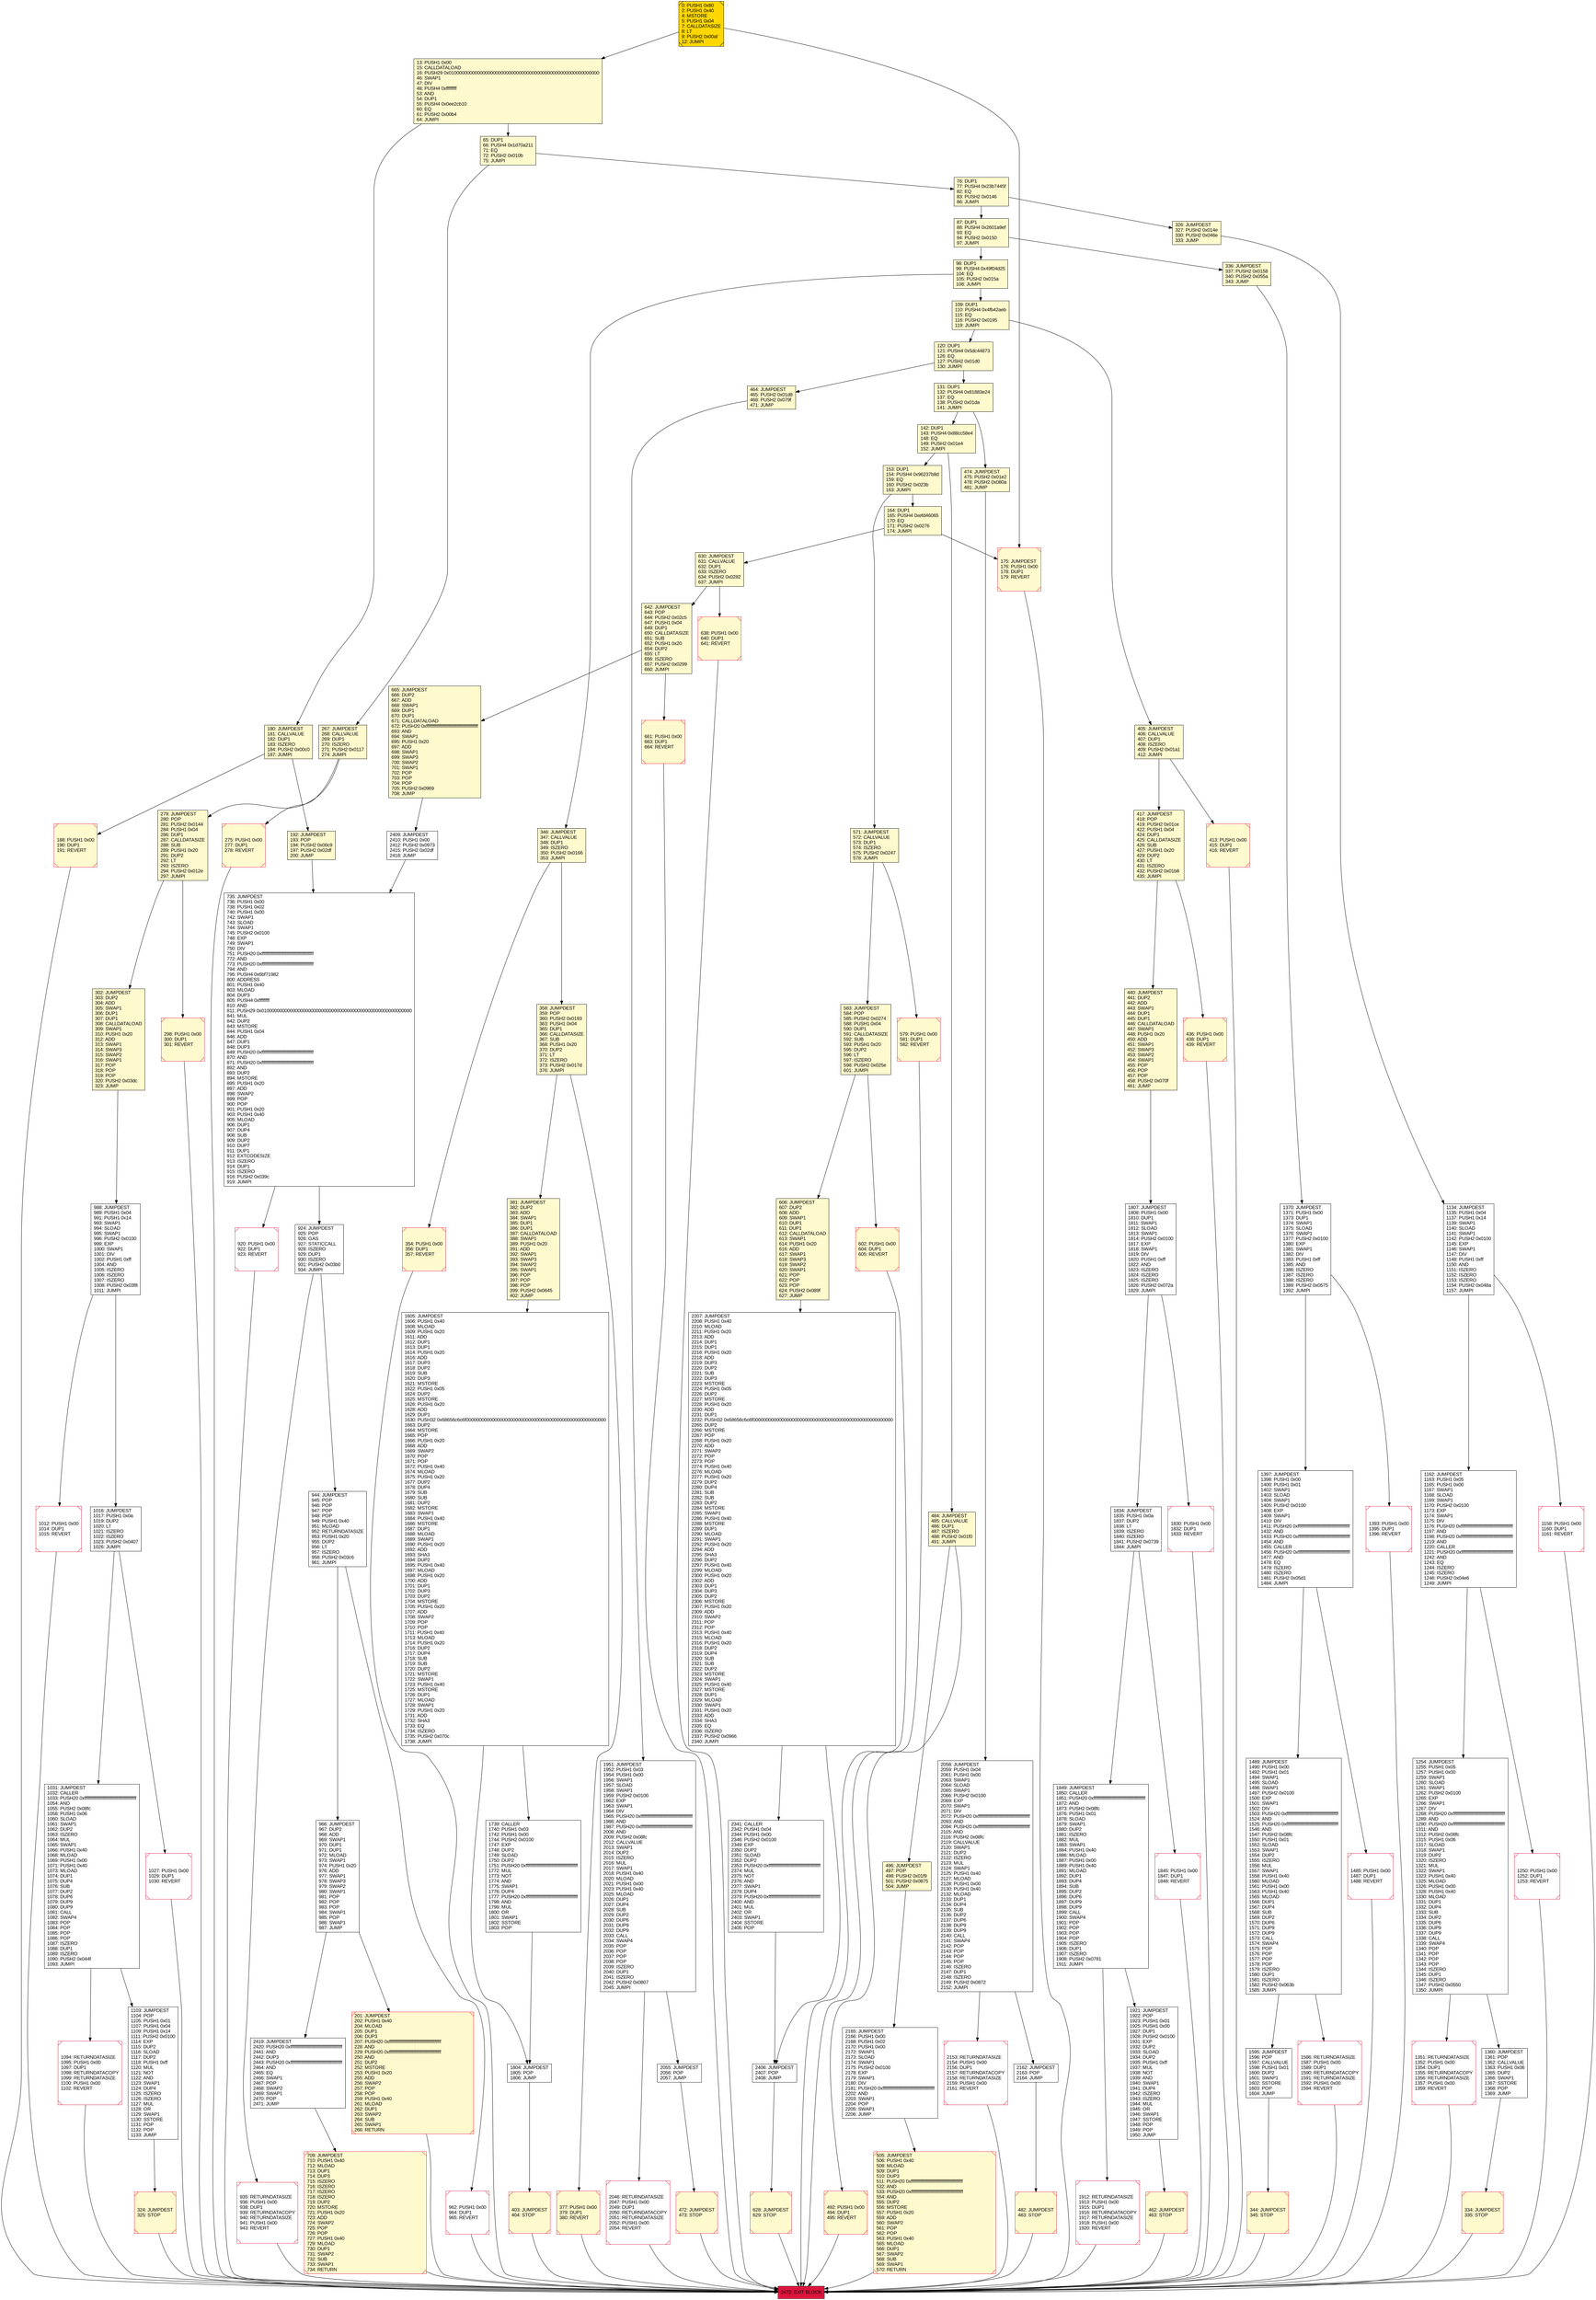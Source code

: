 digraph G {
bgcolor=transparent rankdir=UD;
node [shape=box style=filled color=black fillcolor=white fontname=arial fontcolor=black];
1849 [label="1849: JUMPDEST\l1850: CALLER\l1851: PUSH20 0xffffffffffffffffffffffffffffffffffffffff\l1872: AND\l1873: PUSH2 0x08fc\l1876: PUSH1 0x01\l1878: SLOAD\l1879: SWAP1\l1880: DUP2\l1881: ISZERO\l1882: MUL\l1883: SWAP1\l1884: PUSH1 0x40\l1886: MLOAD\l1887: PUSH1 0x00\l1889: PUSH1 0x40\l1891: MLOAD\l1892: DUP1\l1893: DUP4\l1894: SUB\l1895: DUP2\l1896: DUP6\l1897: DUP9\l1898: DUP9\l1899: CALL\l1900: SWAP4\l1901: POP\l1902: POP\l1903: POP\l1904: POP\l1905: ISZERO\l1906: DUP1\l1907: ISZERO\l1908: PUSH2 0x0781\l1911: JUMPI\l" ];
484 [label="484: JUMPDEST\l485: CALLVALUE\l486: DUP1\l487: ISZERO\l488: PUSH2 0x01f0\l491: JUMPI\l" fillcolor=lemonchiffon ];
403 [label="403: JUMPDEST\l404: STOP\l" fillcolor=lemonchiffon shape=Msquare color=crimson ];
346 [label="346: JUMPDEST\l347: CALLVALUE\l348: DUP1\l349: ISZERO\l350: PUSH2 0x0166\l353: JUMPI\l" fillcolor=lemonchiffon ];
0 [label="0: PUSH1 0x80\l2: PUSH1 0x40\l4: MSTORE\l5: PUSH1 0x04\l7: CALLDATASIZE\l8: LT\l9: PUSH2 0x00af\l12: JUMPI\l" fillcolor=lemonchiffon shape=Msquare fillcolor=gold ];
944 [label="944: JUMPDEST\l945: POP\l946: POP\l947: POP\l948: POP\l949: PUSH1 0x40\l951: MLOAD\l952: RETURNDATASIZE\l953: PUSH1 0x20\l955: DUP2\l956: LT\l957: ISZERO\l958: PUSH2 0x03c6\l961: JUMPI\l" ];
436 [label="436: PUSH1 0x00\l438: DUP1\l439: REVERT\l" fillcolor=lemonchiffon shape=Msquare color=crimson ];
120 [label="120: DUP1\l121: PUSH4 0x5dc44873\l126: EQ\l127: PUSH2 0x01d0\l130: JUMPI\l" fillcolor=lemonchiffon ];
1807 [label="1807: JUMPDEST\l1808: PUSH1 0x00\l1810: DUP1\l1811: SWAP1\l1812: SLOAD\l1813: SWAP1\l1814: PUSH2 0x0100\l1817: EXP\l1818: SWAP1\l1819: DIV\l1820: PUSH1 0xff\l1822: AND\l1823: ISZERO\l1824: ISZERO\l1825: ISZERO\l1826: PUSH2 0x072a\l1829: JUMPI\l" ];
188 [label="188: PUSH1 0x00\l190: DUP1\l191: REVERT\l" fillcolor=lemonchiffon shape=Msquare color=crimson ];
109 [label="109: DUP1\l110: PUSH4 0x4fb42aeb\l115: EQ\l116: PUSH2 0x0195\l119: JUMPI\l" fillcolor=lemonchiffon ];
2055 [label="2055: JUMPDEST\l2056: POP\l2057: JUMP\l" ];
1951 [label="1951: JUMPDEST\l1952: PUSH1 0x03\l1954: PUSH1 0x00\l1956: SWAP1\l1957: SLOAD\l1958: SWAP1\l1959: PUSH2 0x0100\l1962: EXP\l1963: SWAP1\l1964: DIV\l1965: PUSH20 0xffffffffffffffffffffffffffffffffffffffff\l1986: AND\l1987: PUSH20 0xffffffffffffffffffffffffffffffffffffffff\l2008: AND\l2009: PUSH2 0x08fc\l2012: CALLVALUE\l2013: SWAP1\l2014: DUP2\l2015: ISZERO\l2016: MUL\l2017: SWAP1\l2018: PUSH1 0x40\l2020: MLOAD\l2021: PUSH1 0x00\l2023: PUSH1 0x40\l2025: MLOAD\l2026: DUP1\l2027: DUP4\l2028: SUB\l2029: DUP2\l2030: DUP6\l2031: DUP9\l2032: DUP9\l2033: CALL\l2034: SWAP4\l2035: POP\l2036: POP\l2037: POP\l2038: POP\l2039: ISZERO\l2040: DUP1\l2041: ISZERO\l2042: PUSH2 0x0807\l2045: JUMPI\l" ];
2165 [label="2165: JUMPDEST\l2166: PUSH1 0x00\l2168: PUSH1 0x02\l2170: PUSH1 0x00\l2172: SWAP1\l2173: SLOAD\l2174: SWAP1\l2175: PUSH2 0x0100\l2178: EXP\l2179: SWAP1\l2180: DIV\l2181: PUSH20 0xffffffffffffffffffffffffffffffffffffffff\l2202: AND\l2203: SWAP1\l2204: POP\l2205: SWAP1\l2206: JUMP\l" ];
1489 [label="1489: JUMPDEST\l1490: PUSH1 0x00\l1492: PUSH1 0x01\l1494: SWAP1\l1495: SLOAD\l1496: SWAP1\l1497: PUSH2 0x0100\l1500: EXP\l1501: SWAP1\l1502: DIV\l1503: PUSH20 0xffffffffffffffffffffffffffffffffffffffff\l1524: AND\l1525: PUSH20 0xffffffffffffffffffffffffffffffffffffffff\l1546: AND\l1547: PUSH2 0x08fc\l1550: PUSH1 0x01\l1552: SLOAD\l1553: SWAP1\l1554: DUP2\l1555: ISZERO\l1556: MUL\l1557: SWAP1\l1558: PUSH1 0x40\l1560: MLOAD\l1561: PUSH1 0x00\l1563: PUSH1 0x40\l1565: MLOAD\l1566: DUP1\l1567: DUP4\l1568: SUB\l1569: DUP2\l1570: DUP6\l1571: DUP9\l1572: DUP9\l1573: CALL\l1574: SWAP4\l1575: POP\l1576: POP\l1577: POP\l1578: POP\l1579: ISZERO\l1580: DUP1\l1581: ISZERO\l1582: PUSH2 0x063b\l1585: JUMPI\l" ];
583 [label="583: JUMPDEST\l584: POP\l585: PUSH2 0x0274\l588: PUSH1 0x04\l590: DUP1\l591: CALLDATASIZE\l592: SUB\l593: PUSH1 0x20\l595: DUP2\l596: LT\l597: ISZERO\l598: PUSH2 0x025e\l601: JUMPI\l" fillcolor=lemonchiffon ];
1158 [label="1158: PUSH1 0x00\l1160: DUP1\l1161: REVERT\l" shape=Msquare color=crimson ];
1586 [label="1586: RETURNDATASIZE\l1587: PUSH1 0x00\l1589: DUP1\l1590: RETURNDATACOPY\l1591: RETURNDATASIZE\l1592: PUSH1 0x00\l1594: REVERT\l" shape=Msquare color=crimson ];
1739 [label="1739: CALLER\l1740: PUSH1 0x03\l1742: PUSH1 0x00\l1744: PUSH2 0x0100\l1747: EXP\l1748: DUP2\l1749: SLOAD\l1750: DUP2\l1751: PUSH20 0xffffffffffffffffffffffffffffffffffffffff\l1772: MUL\l1773: NOT\l1774: AND\l1775: SWAP1\l1776: DUP4\l1777: PUSH20 0xffffffffffffffffffffffffffffffffffffffff\l1798: AND\l1799: MUL\l1800: OR\l1801: SWAP1\l1802: SSTORE\l1803: POP\l" ];
1804 [label="1804: JUMPDEST\l1805: POP\l1806: JUMP\l" ];
1031 [label="1031: JUMPDEST\l1032: CALLER\l1033: PUSH20 0xffffffffffffffffffffffffffffffffffffffff\l1054: AND\l1055: PUSH2 0x08fc\l1058: PUSH1 0x06\l1060: SLOAD\l1061: SWAP1\l1062: DUP2\l1063: ISZERO\l1064: MUL\l1065: SWAP1\l1066: PUSH1 0x40\l1068: MLOAD\l1069: PUSH1 0x00\l1071: PUSH1 0x40\l1073: MLOAD\l1074: DUP1\l1075: DUP4\l1076: SUB\l1077: DUP2\l1078: DUP6\l1079: DUP9\l1080: DUP9\l1081: CALL\l1082: SWAP4\l1083: POP\l1084: POP\l1085: POP\l1086: POP\l1087: ISZERO\l1088: DUP1\l1089: ISZERO\l1090: PUSH2 0x044f\l1093: JUMPI\l" ];
2207 [label="2207: JUMPDEST\l2208: PUSH1 0x40\l2210: MLOAD\l2211: PUSH1 0x20\l2213: ADD\l2214: DUP1\l2215: DUP1\l2216: PUSH1 0x20\l2218: ADD\l2219: DUP3\l2220: DUP2\l2221: SUB\l2222: DUP3\l2223: MSTORE\l2224: PUSH1 0x05\l2226: DUP2\l2227: MSTORE\l2228: PUSH1 0x20\l2230: ADD\l2231: DUP1\l2232: PUSH32 0x68656c6c6f000000000000000000000000000000000000000000000000000000\l2265: DUP2\l2266: MSTORE\l2267: POP\l2268: PUSH1 0x20\l2270: ADD\l2271: SWAP2\l2272: POP\l2273: POP\l2274: PUSH1 0x40\l2276: MLOAD\l2277: PUSH1 0x20\l2279: DUP2\l2280: DUP4\l2281: SUB\l2282: SUB\l2283: DUP2\l2284: MSTORE\l2285: SWAP1\l2286: PUSH1 0x40\l2288: MSTORE\l2289: DUP1\l2290: MLOAD\l2291: SWAP1\l2292: PUSH1 0x20\l2294: ADD\l2295: SHA3\l2296: DUP2\l2297: PUSH1 0x40\l2299: MLOAD\l2300: PUSH1 0x20\l2302: ADD\l2303: DUP1\l2304: DUP3\l2305: DUP2\l2306: MSTORE\l2307: PUSH1 0x20\l2309: ADD\l2310: SWAP2\l2311: POP\l2312: POP\l2313: PUSH1 0x40\l2315: MLOAD\l2316: PUSH1 0x20\l2318: DUP2\l2319: DUP4\l2320: SUB\l2321: SUB\l2322: DUP2\l2323: MSTORE\l2324: SWAP1\l2325: PUSH1 0x40\l2327: MSTORE\l2328: DUP1\l2329: MLOAD\l2330: SWAP1\l2331: PUSH1 0x20\l2333: ADD\l2334: SHA3\l2335: EQ\l2336: ISZERO\l2337: PUSH2 0x0966\l2340: JUMPI\l" ];
279 [label="279: JUMPDEST\l280: POP\l281: PUSH2 0x0144\l284: PUSH1 0x04\l286: DUP1\l287: CALLDATASIZE\l288: SUB\l289: PUSH1 0x20\l291: DUP2\l292: LT\l293: ISZERO\l294: PUSH2 0x012e\l297: JUMPI\l" fillcolor=lemonchiffon ];
326 [label="326: JUMPDEST\l327: PUSH2 0x014e\l330: PUSH2 0x046e\l333: JUMP\l" fillcolor=lemonchiffon ];
661 [label="661: PUSH1 0x00\l663: DUP1\l664: REVERT\l" fillcolor=lemonchiffon shape=Msquare color=crimson ];
440 [label="440: JUMPDEST\l441: DUP2\l442: ADD\l443: SWAP1\l444: DUP1\l445: DUP1\l446: CALLDATALOAD\l447: SWAP1\l448: PUSH1 0x20\l450: ADD\l451: SWAP1\l452: SWAP3\l453: SWAP2\l454: SWAP1\l455: POP\l456: POP\l457: POP\l458: PUSH2 0x070f\l461: JUMP\l" fillcolor=lemonchiffon ];
920 [label="920: PUSH1 0x00\l922: DUP1\l923: REVERT\l" shape=Msquare color=crimson ];
413 [label="413: PUSH1 0x00\l415: DUP1\l416: REVERT\l" fillcolor=lemonchiffon shape=Msquare color=crimson ];
966 [label="966: JUMPDEST\l967: DUP2\l968: ADD\l969: SWAP1\l970: DUP1\l971: DUP1\l972: MLOAD\l973: SWAP1\l974: PUSH1 0x20\l976: ADD\l977: SWAP1\l978: SWAP3\l979: SWAP2\l980: SWAP1\l981: POP\l982: POP\l983: POP\l984: SWAP1\l985: POP\l986: SWAP1\l987: JUMP\l" ];
2406 [label="2406: JUMPDEST\l2407: POP\l2408: JUMP\l" ];
405 [label="405: JUMPDEST\l406: CALLVALUE\l407: DUP1\l408: ISZERO\l409: PUSH2 0x01a1\l412: JUMPI\l" fillcolor=lemonchiffon ];
1250 [label="1250: PUSH1 0x00\l1252: DUP1\l1253: REVERT\l" shape=Msquare color=crimson ];
472 [label="472: JUMPDEST\l473: STOP\l" fillcolor=lemonchiffon shape=Msquare color=crimson ];
492 [label="492: PUSH1 0x00\l494: DUP1\l495: REVERT\l" fillcolor=lemonchiffon shape=Msquare color=crimson ];
1016 [label="1016: JUMPDEST\l1017: PUSH1 0x0a\l1019: DUP2\l1020: LT\l1021: ISZERO\l1022: ISZERO\l1023: PUSH2 0x0407\l1026: JUMPI\l" ];
1012 [label="1012: PUSH1 0x00\l1014: DUP1\l1015: REVERT\l" shape=Msquare color=crimson ];
2162 [label="2162: JUMPDEST\l2163: POP\l2164: JUMP\l" ];
462 [label="462: JUMPDEST\l463: STOP\l" fillcolor=lemonchiffon shape=Msquare color=crimson ];
1351 [label="1351: RETURNDATASIZE\l1352: PUSH1 0x00\l1354: DUP1\l1355: RETURNDATACOPY\l1356: RETURNDATASIZE\l1357: PUSH1 0x00\l1359: REVERT\l" shape=Msquare color=crimson ];
1094 [label="1094: RETURNDATASIZE\l1095: PUSH1 0x00\l1097: DUP1\l1098: RETURNDATACOPY\l1099: RETURNDATASIZE\l1100: PUSH1 0x00\l1102: REVERT\l" shape=Msquare color=crimson ];
142 [label="142: DUP1\l143: PUSH4 0x88cc58e4\l148: EQ\l149: PUSH2 0x01e4\l152: JUMPI\l" fillcolor=lemonchiffon ];
496 [label="496: JUMPDEST\l497: POP\l498: PUSH2 0x01f9\l501: PUSH2 0x0875\l504: JUMP\l" fillcolor=lemonchiffon ];
962 [label="962: PUSH1 0x00\l964: DUP1\l965: REVERT\l" shape=Msquare color=crimson ];
1912 [label="1912: RETURNDATASIZE\l1913: PUSH1 0x00\l1915: DUP1\l1916: RETURNDATACOPY\l1917: RETURNDATASIZE\l1918: PUSH1 0x00\l1920: REVERT\l" shape=Msquare color=crimson ];
164 [label="164: DUP1\l165: PUSH4 0xefd46065\l170: EQ\l171: PUSH2 0x0276\l174: JUMPI\l" fillcolor=lemonchiffon ];
1834 [label="1834: JUMPDEST\l1835: PUSH1 0x0a\l1837: DUP2\l1838: LT\l1839: ISZERO\l1840: ISZERO\l1841: PUSH2 0x0739\l1844: JUMPI\l" ];
1485 [label="1485: PUSH1 0x00\l1487: DUP1\l1488: REVERT\l" shape=Msquare color=crimson ];
1134 [label="1134: JUMPDEST\l1135: PUSH1 0x04\l1137: PUSH1 0x14\l1139: SWAP1\l1140: SLOAD\l1141: SWAP1\l1142: PUSH2 0x0100\l1145: EXP\l1146: SWAP1\l1147: DIV\l1148: PUSH1 0xff\l1150: AND\l1151: ISZERO\l1152: ISZERO\l1153: ISZERO\l1154: PUSH2 0x048a\l1157: JUMPI\l" ];
474 [label="474: JUMPDEST\l475: PUSH2 0x01e2\l478: PUSH2 0x080a\l481: JUMP\l" fillcolor=lemonchiffon ];
2153 [label="2153: RETURNDATASIZE\l2154: PUSH1 0x00\l2156: DUP1\l2157: RETURNDATACOPY\l2158: RETURNDATASIZE\l2159: PUSH1 0x00\l2161: REVERT\l" shape=Msquare color=crimson ];
482 [label="482: JUMPDEST\l483: STOP\l" fillcolor=lemonchiffon shape=Msquare color=crimson ];
2341 [label="2341: CALLER\l2342: PUSH1 0x04\l2344: PUSH1 0x00\l2346: PUSH2 0x0100\l2349: EXP\l2350: DUP2\l2351: SLOAD\l2352: DUP2\l2353: PUSH20 0xffffffffffffffffffffffffffffffffffffffff\l2374: MUL\l2375: NOT\l2376: AND\l2377: SWAP1\l2378: DUP4\l2379: PUSH20 0xffffffffffffffffffffffffffffffffffffffff\l2400: AND\l2401: MUL\l2402: OR\l2403: SWAP1\l2404: SSTORE\l2405: POP\l" ];
267 [label="267: JUMPDEST\l268: CALLVALUE\l269: DUP1\l270: ISZERO\l271: PUSH2 0x0117\l274: JUMPI\l" fillcolor=lemonchiffon ];
988 [label="988: JUMPDEST\l989: PUSH1 0x04\l991: PUSH1 0x14\l993: SWAP1\l994: SLOAD\l995: SWAP1\l996: PUSH2 0x0100\l999: EXP\l1000: SWAP1\l1001: DIV\l1002: PUSH1 0xff\l1004: AND\l1005: ISZERO\l1006: ISZERO\l1007: ISZERO\l1008: PUSH2 0x03f8\l1011: JUMPI\l" ];
336 [label="336: JUMPDEST\l337: PUSH2 0x0158\l340: PUSH2 0x055a\l343: JUMP\l" fillcolor=lemonchiffon ];
1830 [label="1830: PUSH1 0x00\l1832: DUP1\l1833: REVERT\l" shape=Msquare color=crimson ];
298 [label="298: PUSH1 0x00\l300: DUP1\l301: REVERT\l" fillcolor=lemonchiffon shape=Msquare color=crimson ];
76 [label="76: DUP1\l77: PUSH4 0x23b7445f\l82: EQ\l83: PUSH2 0x0146\l86: JUMPI\l" fillcolor=lemonchiffon ];
153 [label="153: DUP1\l154: PUSH4 0x96237b8d\l159: EQ\l160: PUSH2 0x023b\l163: JUMPI\l" fillcolor=lemonchiffon ];
1370 [label="1370: JUMPDEST\l1371: PUSH1 0x00\l1373: DUP1\l1374: SWAP1\l1375: SLOAD\l1376: SWAP1\l1377: PUSH2 0x0100\l1380: EXP\l1381: SWAP1\l1382: DIV\l1383: PUSH1 0xff\l1385: AND\l1386: ISZERO\l1387: ISZERO\l1388: ISZERO\l1389: PUSH2 0x0575\l1392: JUMPI\l" ];
571 [label="571: JUMPDEST\l572: CALLVALUE\l573: DUP1\l574: ISZERO\l575: PUSH2 0x0247\l578: JUMPI\l" fillcolor=lemonchiffon ];
1845 [label="1845: PUSH1 0x00\l1847: DUP1\l1848: REVERT\l" shape=Msquare color=crimson ];
381 [label="381: JUMPDEST\l382: DUP2\l383: ADD\l384: SWAP1\l385: DUP1\l386: DUP1\l387: CALLDATALOAD\l388: SWAP1\l389: PUSH1 0x20\l391: ADD\l392: SWAP1\l393: SWAP3\l394: SWAP2\l395: SWAP1\l396: POP\l397: POP\l398: POP\l399: PUSH2 0x0645\l402: JUMP\l" fillcolor=lemonchiffon ];
1360 [label="1360: JUMPDEST\l1361: POP\l1362: CALLVALUE\l1363: PUSH1 0x06\l1365: DUP2\l1366: SWAP1\l1367: SSTORE\l1368: POP\l1369: JUMP\l" ];
201 [label="201: JUMPDEST\l202: PUSH1 0x40\l204: MLOAD\l205: DUP1\l206: DUP3\l207: PUSH20 0xffffffffffffffffffffffffffffffffffffffff\l228: AND\l229: PUSH20 0xffffffffffffffffffffffffffffffffffffffff\l250: AND\l251: DUP2\l252: MSTORE\l253: PUSH1 0x20\l255: ADD\l256: SWAP2\l257: POP\l258: POP\l259: PUSH1 0x40\l261: MLOAD\l262: DUP1\l263: SWAP2\l264: SUB\l265: SWAP1\l266: RETURN\l" fillcolor=lemonchiffon shape=Msquare color=crimson ];
1162 [label="1162: JUMPDEST\l1163: PUSH1 0x05\l1165: PUSH1 0x00\l1167: SWAP1\l1168: SLOAD\l1169: SWAP1\l1170: PUSH2 0x0100\l1173: EXP\l1174: SWAP1\l1175: DIV\l1176: PUSH20 0xffffffffffffffffffffffffffffffffffffffff\l1197: AND\l1198: PUSH20 0xffffffffffffffffffffffffffffffffffffffff\l1219: AND\l1220: CALLER\l1221: PUSH20 0xffffffffffffffffffffffffffffffffffffffff\l1242: AND\l1243: EQ\l1244: ISZERO\l1245: ISZERO\l1246: PUSH2 0x04e6\l1249: JUMPI\l" ];
2058 [label="2058: JUMPDEST\l2059: PUSH1 0x04\l2061: PUSH1 0x00\l2063: SWAP1\l2064: SLOAD\l2065: SWAP1\l2066: PUSH2 0x0100\l2069: EXP\l2070: SWAP1\l2071: DIV\l2072: PUSH20 0xffffffffffffffffffffffffffffffffffffffff\l2093: AND\l2094: PUSH20 0xffffffffffffffffffffffffffffffffffffffff\l2115: AND\l2116: PUSH2 0x08fc\l2119: CALLVALUE\l2120: SWAP1\l2121: DUP2\l2122: ISZERO\l2123: MUL\l2124: SWAP1\l2125: PUSH1 0x40\l2127: MLOAD\l2128: PUSH1 0x00\l2130: PUSH1 0x40\l2132: MLOAD\l2133: DUP1\l2134: DUP4\l2135: SUB\l2136: DUP2\l2137: DUP6\l2138: DUP9\l2139: DUP9\l2140: CALL\l2141: SWAP4\l2142: POP\l2143: POP\l2144: POP\l2145: POP\l2146: ISZERO\l2147: DUP1\l2148: ISZERO\l2149: PUSH2 0x0872\l2152: JUMPI\l" ];
630 [label="630: JUMPDEST\l631: CALLVALUE\l632: DUP1\l633: ISZERO\l634: PUSH2 0x0282\l637: JUMPI\l" fillcolor=lemonchiffon ];
98 [label="98: DUP1\l99: PUSH4 0x49f04d25\l104: EQ\l105: PUSH2 0x015a\l108: JUMPI\l" fillcolor=lemonchiffon ];
1027 [label="1027: PUSH1 0x00\l1029: DUP1\l1030: REVERT\l" shape=Msquare color=crimson ];
606 [label="606: JUMPDEST\l607: DUP2\l608: ADD\l609: SWAP1\l610: DUP1\l611: DUP1\l612: CALLDATALOAD\l613: SWAP1\l614: PUSH1 0x20\l616: ADD\l617: SWAP1\l618: SWAP3\l619: SWAP2\l620: SWAP1\l621: POP\l622: POP\l623: POP\l624: PUSH2 0x089f\l627: JUMP\l" fillcolor=lemonchiffon ];
2419 [label="2419: JUMPDEST\l2420: PUSH20 0xffffffffffffffffffffffffffffffffffffffff\l2441: AND\l2442: DUP3\l2443: PUSH20 0xffffffffffffffffffffffffffffffffffffffff\l2464: AND\l2465: EQ\l2466: SWAP1\l2467: POP\l2468: SWAP2\l2469: SWAP1\l2470: POP\l2471: JUMP\l" ];
2472 [label="2472: EXIT BLOCK\l" fillcolor=crimson ];
175 [label="175: JUMPDEST\l176: PUSH1 0x00\l178: DUP1\l179: REVERT\l" fillcolor=lemonchiffon shape=Msquare color=crimson ];
505 [label="505: JUMPDEST\l506: PUSH1 0x40\l508: MLOAD\l509: DUP1\l510: DUP3\l511: PUSH20 0xffffffffffffffffffffffffffffffffffffffff\l532: AND\l533: PUSH20 0xffffffffffffffffffffffffffffffffffffffff\l554: AND\l555: DUP2\l556: MSTORE\l557: PUSH1 0x20\l559: ADD\l560: SWAP2\l561: POP\l562: POP\l563: PUSH1 0x40\l565: MLOAD\l566: DUP1\l567: SWAP2\l568: SUB\l569: SWAP1\l570: RETURN\l" fillcolor=lemonchiffon shape=Msquare color=crimson ];
275 [label="275: PUSH1 0x00\l277: DUP1\l278: REVERT\l" fillcolor=lemonchiffon shape=Msquare color=crimson ];
665 [label="665: JUMPDEST\l666: DUP2\l667: ADD\l668: SWAP1\l669: DUP1\l670: DUP1\l671: CALLDATALOAD\l672: PUSH20 0xffffffffffffffffffffffffffffffffffffffff\l693: AND\l694: SWAP1\l695: PUSH1 0x20\l697: ADD\l698: SWAP1\l699: SWAP3\l700: SWAP2\l701: SWAP1\l702: POP\l703: POP\l704: POP\l705: PUSH2 0x0969\l708: JUMP\l" fillcolor=lemonchiffon ];
464 [label="464: JUMPDEST\l465: PUSH2 0x01d8\l468: PUSH2 0x079f\l471: JUMP\l" fillcolor=lemonchiffon ];
935 [label="935: RETURNDATASIZE\l936: PUSH1 0x00\l938: DUP1\l939: RETURNDATACOPY\l940: RETURNDATASIZE\l941: PUSH1 0x00\l943: REVERT\l" shape=Msquare color=crimson ];
65 [label="65: DUP1\l66: PUSH4 0x1d70a211\l71: EQ\l72: PUSH2 0x010b\l75: JUMPI\l" fillcolor=lemonchiffon ];
354 [label="354: PUSH1 0x00\l356: DUP1\l357: REVERT\l" fillcolor=lemonchiffon shape=Msquare color=crimson ];
924 [label="924: JUMPDEST\l925: POP\l926: GAS\l927: STATICCALL\l928: ISZERO\l929: DUP1\l930: ISZERO\l931: PUSH2 0x03b0\l934: JUMPI\l" ];
302 [label="302: JUMPDEST\l303: DUP2\l304: ADD\l305: SWAP1\l306: DUP1\l307: DUP1\l308: CALLDATALOAD\l309: SWAP1\l310: PUSH1 0x20\l312: ADD\l313: SWAP1\l314: SWAP3\l315: SWAP2\l316: SWAP1\l317: POP\l318: POP\l319: POP\l320: PUSH2 0x03dc\l323: JUMP\l" fillcolor=lemonchiffon ];
1605 [label="1605: JUMPDEST\l1606: PUSH1 0x40\l1608: MLOAD\l1609: PUSH1 0x20\l1611: ADD\l1612: DUP1\l1613: DUP1\l1614: PUSH1 0x20\l1616: ADD\l1617: DUP3\l1618: DUP2\l1619: SUB\l1620: DUP3\l1621: MSTORE\l1622: PUSH1 0x05\l1624: DUP2\l1625: MSTORE\l1626: PUSH1 0x20\l1628: ADD\l1629: DUP1\l1630: PUSH32 0x68656c6c6f000000000000000000000000000000000000000000000000000000\l1663: DUP2\l1664: MSTORE\l1665: POP\l1666: PUSH1 0x20\l1668: ADD\l1669: SWAP2\l1670: POP\l1671: POP\l1672: PUSH1 0x40\l1674: MLOAD\l1675: PUSH1 0x20\l1677: DUP2\l1678: DUP4\l1679: SUB\l1680: SUB\l1681: DUP2\l1682: MSTORE\l1683: SWAP1\l1684: PUSH1 0x40\l1686: MSTORE\l1687: DUP1\l1688: MLOAD\l1689: SWAP1\l1690: PUSH1 0x20\l1692: ADD\l1693: SHA3\l1694: DUP2\l1695: PUSH1 0x40\l1697: MLOAD\l1698: PUSH1 0x20\l1700: ADD\l1701: DUP1\l1702: DUP3\l1703: DUP2\l1704: MSTORE\l1705: PUSH1 0x20\l1707: ADD\l1708: SWAP2\l1709: POP\l1710: POP\l1711: PUSH1 0x40\l1713: MLOAD\l1714: PUSH1 0x20\l1716: DUP2\l1717: DUP4\l1718: SUB\l1719: SUB\l1720: DUP2\l1721: MSTORE\l1722: SWAP1\l1723: PUSH1 0x40\l1725: MSTORE\l1726: DUP1\l1727: MLOAD\l1728: SWAP1\l1729: PUSH1 0x20\l1731: ADD\l1732: SHA3\l1733: EQ\l1734: ISZERO\l1735: PUSH2 0x070c\l1738: JUMPI\l" ];
1921 [label="1921: JUMPDEST\l1922: POP\l1923: PUSH1 0x01\l1925: PUSH1 0x00\l1927: DUP1\l1928: PUSH2 0x0100\l1931: EXP\l1932: DUP2\l1933: SLOAD\l1934: DUP2\l1935: PUSH1 0xff\l1937: MUL\l1938: NOT\l1939: AND\l1940: SWAP1\l1941: DUP4\l1942: ISZERO\l1943: ISZERO\l1944: MUL\l1945: OR\l1946: SWAP1\l1947: SSTORE\l1948: POP\l1949: POP\l1950: JUMP\l" ];
344 [label="344: JUMPDEST\l345: STOP\l" fillcolor=lemonchiffon shape=Msquare color=crimson ];
1595 [label="1595: JUMPDEST\l1596: POP\l1597: CALLVALUE\l1598: PUSH1 0x01\l1600: DUP2\l1601: SWAP1\l1602: SSTORE\l1603: POP\l1604: JUMP\l" ];
324 [label="324: JUMPDEST\l325: STOP\l" fillcolor=lemonchiffon shape=Msquare color=crimson ];
1393 [label="1393: PUSH1 0x00\l1395: DUP1\l1396: REVERT\l" shape=Msquare color=crimson ];
192 [label="192: JUMPDEST\l193: POP\l194: PUSH2 0x00c9\l197: PUSH2 0x02df\l200: JUMP\l" fillcolor=lemonchiffon ];
735 [label="735: JUMPDEST\l736: PUSH1 0x00\l738: PUSH1 0x02\l740: PUSH1 0x00\l742: SWAP1\l743: SLOAD\l744: SWAP1\l745: PUSH2 0x0100\l748: EXP\l749: SWAP1\l750: DIV\l751: PUSH20 0xffffffffffffffffffffffffffffffffffffffff\l772: AND\l773: PUSH20 0xffffffffffffffffffffffffffffffffffffffff\l794: AND\l795: PUSH4 0x6bf71982\l800: ADDRESS\l801: PUSH1 0x40\l803: MLOAD\l804: DUP3\l805: PUSH4 0xffffffff\l810: AND\l811: PUSH29 0x0100000000000000000000000000000000000000000000000000000000\l841: MUL\l842: DUP2\l843: MSTORE\l844: PUSH1 0x04\l846: ADD\l847: DUP1\l848: DUP3\l849: PUSH20 0xffffffffffffffffffffffffffffffffffffffff\l870: AND\l871: PUSH20 0xffffffffffffffffffffffffffffffffffffffff\l892: AND\l893: DUP2\l894: MSTORE\l895: PUSH1 0x20\l897: ADD\l898: SWAP2\l899: POP\l900: POP\l901: PUSH1 0x20\l903: PUSH1 0x40\l905: MLOAD\l906: DUP1\l907: DUP4\l908: SUB\l909: DUP2\l910: DUP7\l911: DUP1\l912: EXTCODESIZE\l913: ISZERO\l914: DUP1\l915: ISZERO\l916: PUSH2 0x039c\l919: JUMPI\l" ];
377 [label="377: PUSH1 0x00\l379: DUP1\l380: REVERT\l" fillcolor=lemonchiffon shape=Msquare color=crimson ];
334 [label="334: JUMPDEST\l335: STOP\l" fillcolor=lemonchiffon shape=Msquare color=crimson ];
417 [label="417: JUMPDEST\l418: POP\l419: PUSH2 0x01ce\l422: PUSH1 0x04\l424: DUP1\l425: CALLDATASIZE\l426: SUB\l427: PUSH1 0x20\l429: DUP2\l430: LT\l431: ISZERO\l432: PUSH2 0x01b8\l435: JUMPI\l" fillcolor=lemonchiffon ];
638 [label="638: PUSH1 0x00\l640: DUP1\l641: REVERT\l" fillcolor=lemonchiffon shape=Msquare color=crimson ];
180 [label="180: JUMPDEST\l181: CALLVALUE\l182: DUP1\l183: ISZERO\l184: PUSH2 0x00c0\l187: JUMPI\l" fillcolor=lemonchiffon ];
628 [label="628: JUMPDEST\l629: STOP\l" fillcolor=lemonchiffon shape=Msquare color=crimson ];
579 [label="579: PUSH1 0x00\l581: DUP1\l582: REVERT\l" fillcolor=lemonchiffon shape=Msquare color=crimson ];
1254 [label="1254: JUMPDEST\l1255: PUSH1 0x05\l1257: PUSH1 0x00\l1259: SWAP1\l1260: SLOAD\l1261: SWAP1\l1262: PUSH2 0x0100\l1265: EXP\l1266: SWAP1\l1267: DIV\l1268: PUSH20 0xffffffffffffffffffffffffffffffffffffffff\l1289: AND\l1290: PUSH20 0xffffffffffffffffffffffffffffffffffffffff\l1311: AND\l1312: PUSH2 0x08fc\l1315: PUSH1 0x06\l1317: SLOAD\l1318: SWAP1\l1319: DUP2\l1320: ISZERO\l1321: MUL\l1322: SWAP1\l1323: PUSH1 0x40\l1325: MLOAD\l1326: PUSH1 0x00\l1328: PUSH1 0x40\l1330: MLOAD\l1331: DUP1\l1332: DUP4\l1333: SUB\l1334: DUP2\l1335: DUP6\l1336: DUP9\l1337: DUP9\l1338: CALL\l1339: SWAP4\l1340: POP\l1341: POP\l1342: POP\l1343: POP\l1344: ISZERO\l1345: DUP1\l1346: ISZERO\l1347: PUSH2 0x0550\l1350: JUMPI\l" ];
2046 [label="2046: RETURNDATASIZE\l2047: PUSH1 0x00\l2049: DUP1\l2050: RETURNDATACOPY\l2051: RETURNDATASIZE\l2052: PUSH1 0x00\l2054: REVERT\l" shape=Msquare color=crimson ];
1103 [label="1103: JUMPDEST\l1104: POP\l1105: PUSH1 0x01\l1107: PUSH1 0x04\l1109: PUSH1 0x14\l1111: PUSH2 0x0100\l1114: EXP\l1115: DUP2\l1116: SLOAD\l1117: DUP2\l1118: PUSH1 0xff\l1120: MUL\l1121: NOT\l1122: AND\l1123: SWAP1\l1124: DUP4\l1125: ISZERO\l1126: ISZERO\l1127: MUL\l1128: OR\l1129: SWAP1\l1130: SSTORE\l1131: POP\l1132: POP\l1133: JUMP\l" ];
358 [label="358: JUMPDEST\l359: POP\l360: PUSH2 0x0193\l363: PUSH1 0x04\l365: DUP1\l366: CALLDATASIZE\l367: SUB\l368: PUSH1 0x20\l370: DUP2\l371: LT\l372: ISZERO\l373: PUSH2 0x017d\l376: JUMPI\l" fillcolor=lemonchiffon ];
87 [label="87: DUP1\l88: PUSH4 0x2601a9ef\l93: EQ\l94: PUSH2 0x0150\l97: JUMPI\l" fillcolor=lemonchiffon ];
131 [label="131: DUP1\l132: PUSH4 0x81883e24\l137: EQ\l138: PUSH2 0x01da\l141: JUMPI\l" fillcolor=lemonchiffon ];
2409 [label="2409: JUMPDEST\l2410: PUSH1 0x00\l2412: PUSH2 0x0973\l2415: PUSH2 0x02df\l2418: JUMP\l" ];
13 [label="13: PUSH1 0x00\l15: CALLDATALOAD\l16: PUSH29 0x0100000000000000000000000000000000000000000000000000000000\l46: SWAP1\l47: DIV\l48: PUSH4 0xffffffff\l53: AND\l54: DUP1\l55: PUSH4 0x0ee2cb10\l60: EQ\l61: PUSH2 0x00b4\l64: JUMPI\l" fillcolor=lemonchiffon ];
709 [label="709: JUMPDEST\l710: PUSH1 0x40\l712: MLOAD\l713: DUP1\l714: DUP3\l715: ISZERO\l716: ISZERO\l717: ISZERO\l718: ISZERO\l719: DUP2\l720: MSTORE\l721: PUSH1 0x20\l723: ADD\l724: SWAP2\l725: POP\l726: POP\l727: PUSH1 0x40\l729: MLOAD\l730: DUP1\l731: SWAP2\l732: SUB\l733: SWAP1\l734: RETURN\l" fillcolor=lemonchiffon shape=Msquare color=crimson ];
602 [label="602: PUSH1 0x00\l604: DUP1\l605: REVERT\l" fillcolor=lemonchiffon shape=Msquare color=crimson ];
642 [label="642: JUMPDEST\l643: POP\l644: PUSH2 0x02c5\l647: PUSH1 0x04\l649: DUP1\l650: CALLDATASIZE\l651: SUB\l652: PUSH1 0x20\l654: DUP2\l655: LT\l656: ISZERO\l657: PUSH2 0x0299\l660: JUMPI\l" fillcolor=lemonchiffon ];
1397 [label="1397: JUMPDEST\l1398: PUSH1 0x00\l1400: PUSH1 0x01\l1402: SWAP1\l1403: SLOAD\l1404: SWAP1\l1405: PUSH2 0x0100\l1408: EXP\l1409: SWAP1\l1410: DIV\l1411: PUSH20 0xffffffffffffffffffffffffffffffffffffffff\l1432: AND\l1433: PUSH20 0xffffffffffffffffffffffffffffffffffffffff\l1454: AND\l1455: CALLER\l1456: PUSH20 0xffffffffffffffffffffffffffffffffffffffff\l1477: AND\l1478: EQ\l1479: ISZERO\l1480: ISZERO\l1481: PUSH2 0x05d1\l1484: JUMPI\l" ];
1739 -> 1804;
1951 -> 2055;
175 -> 2472;
505 -> 2472;
1595 -> 344;
192 -> 735;
109 -> 120;
336 -> 1370;
1027 -> 2472;
1489 -> 1586;
735 -> 924;
935 -> 2472;
13 -> 180;
275 -> 2472;
153 -> 571;
440 -> 1807;
298 -> 2472;
2162 -> 482;
988 -> 1012;
1804 -> 403;
1830 -> 2472;
988 -> 1016;
180 -> 192;
201 -> 2472;
358 -> 377;
944 -> 966;
2341 -> 2406;
13 -> 65;
2409 -> 735;
1103 -> 324;
1845 -> 2472;
496 -> 2165;
642 -> 665;
630 -> 638;
1360 -> 334;
628 -> 2472;
1134 -> 1158;
579 -> 2472;
484 -> 492;
65 -> 76;
267 -> 279;
2046 -> 2472;
709 -> 2472;
381 -> 1605;
602 -> 2472;
665 -> 2409;
142 -> 484;
2207 -> 2341;
109 -> 405;
2419 -> 709;
326 -> 1134;
1370 -> 1393;
1849 -> 1912;
76 -> 87;
1016 -> 1031;
344 -> 2472;
484 -> 496;
630 -> 642;
1834 -> 1849;
87 -> 336;
354 -> 2472;
2055 -> 472;
2207 -> 2406;
944 -> 962;
377 -> 2472;
87 -> 98;
1031 -> 1094;
1370 -> 1397;
334 -> 2472;
571 -> 579;
1807 -> 1834;
638 -> 2472;
324 -> 2472;
1393 -> 2472;
924 -> 935;
1162 -> 1254;
1254 -> 1360;
358 -> 381;
405 -> 413;
1586 -> 2472;
98 -> 109;
583 -> 606;
606 -> 2207;
2165 -> 505;
1158 -> 2472;
920 -> 2472;
1397 -> 1485;
413 -> 2472;
98 -> 346;
966 -> 2419;
464 -> 1951;
661 -> 2472;
131 -> 474;
405 -> 417;
1921 -> 462;
1807 -> 1830;
0 -> 175;
2406 -> 628;
966 -> 201;
120 -> 464;
403 -> 2472;
131 -> 142;
188 -> 2472;
571 -> 583;
302 -> 988;
279 -> 298;
65 -> 267;
76 -> 326;
436 -> 2472;
1254 -> 1351;
1485 -> 2472;
1849 -> 1921;
1951 -> 2046;
1031 -> 1103;
924 -> 944;
346 -> 354;
417 -> 436;
962 -> 2472;
1912 -> 2472;
2058 -> 2162;
164 -> 175;
267 -> 275;
642 -> 661;
142 -> 153;
1162 -> 1250;
2153 -> 2472;
1397 -> 1489;
583 -> 602;
482 -> 2472;
346 -> 358;
472 -> 2472;
492 -> 2472;
417 -> 440;
153 -> 164;
2058 -> 2153;
474 -> 2058;
1250 -> 2472;
1605 -> 1804;
1016 -> 1027;
1489 -> 1595;
1605 -> 1739;
735 -> 920;
0 -> 13;
462 -> 2472;
1134 -> 1162;
1351 -> 2472;
1094 -> 2472;
279 -> 302;
164 -> 630;
120 -> 131;
180 -> 188;
1012 -> 2472;
1834 -> 1845;
}